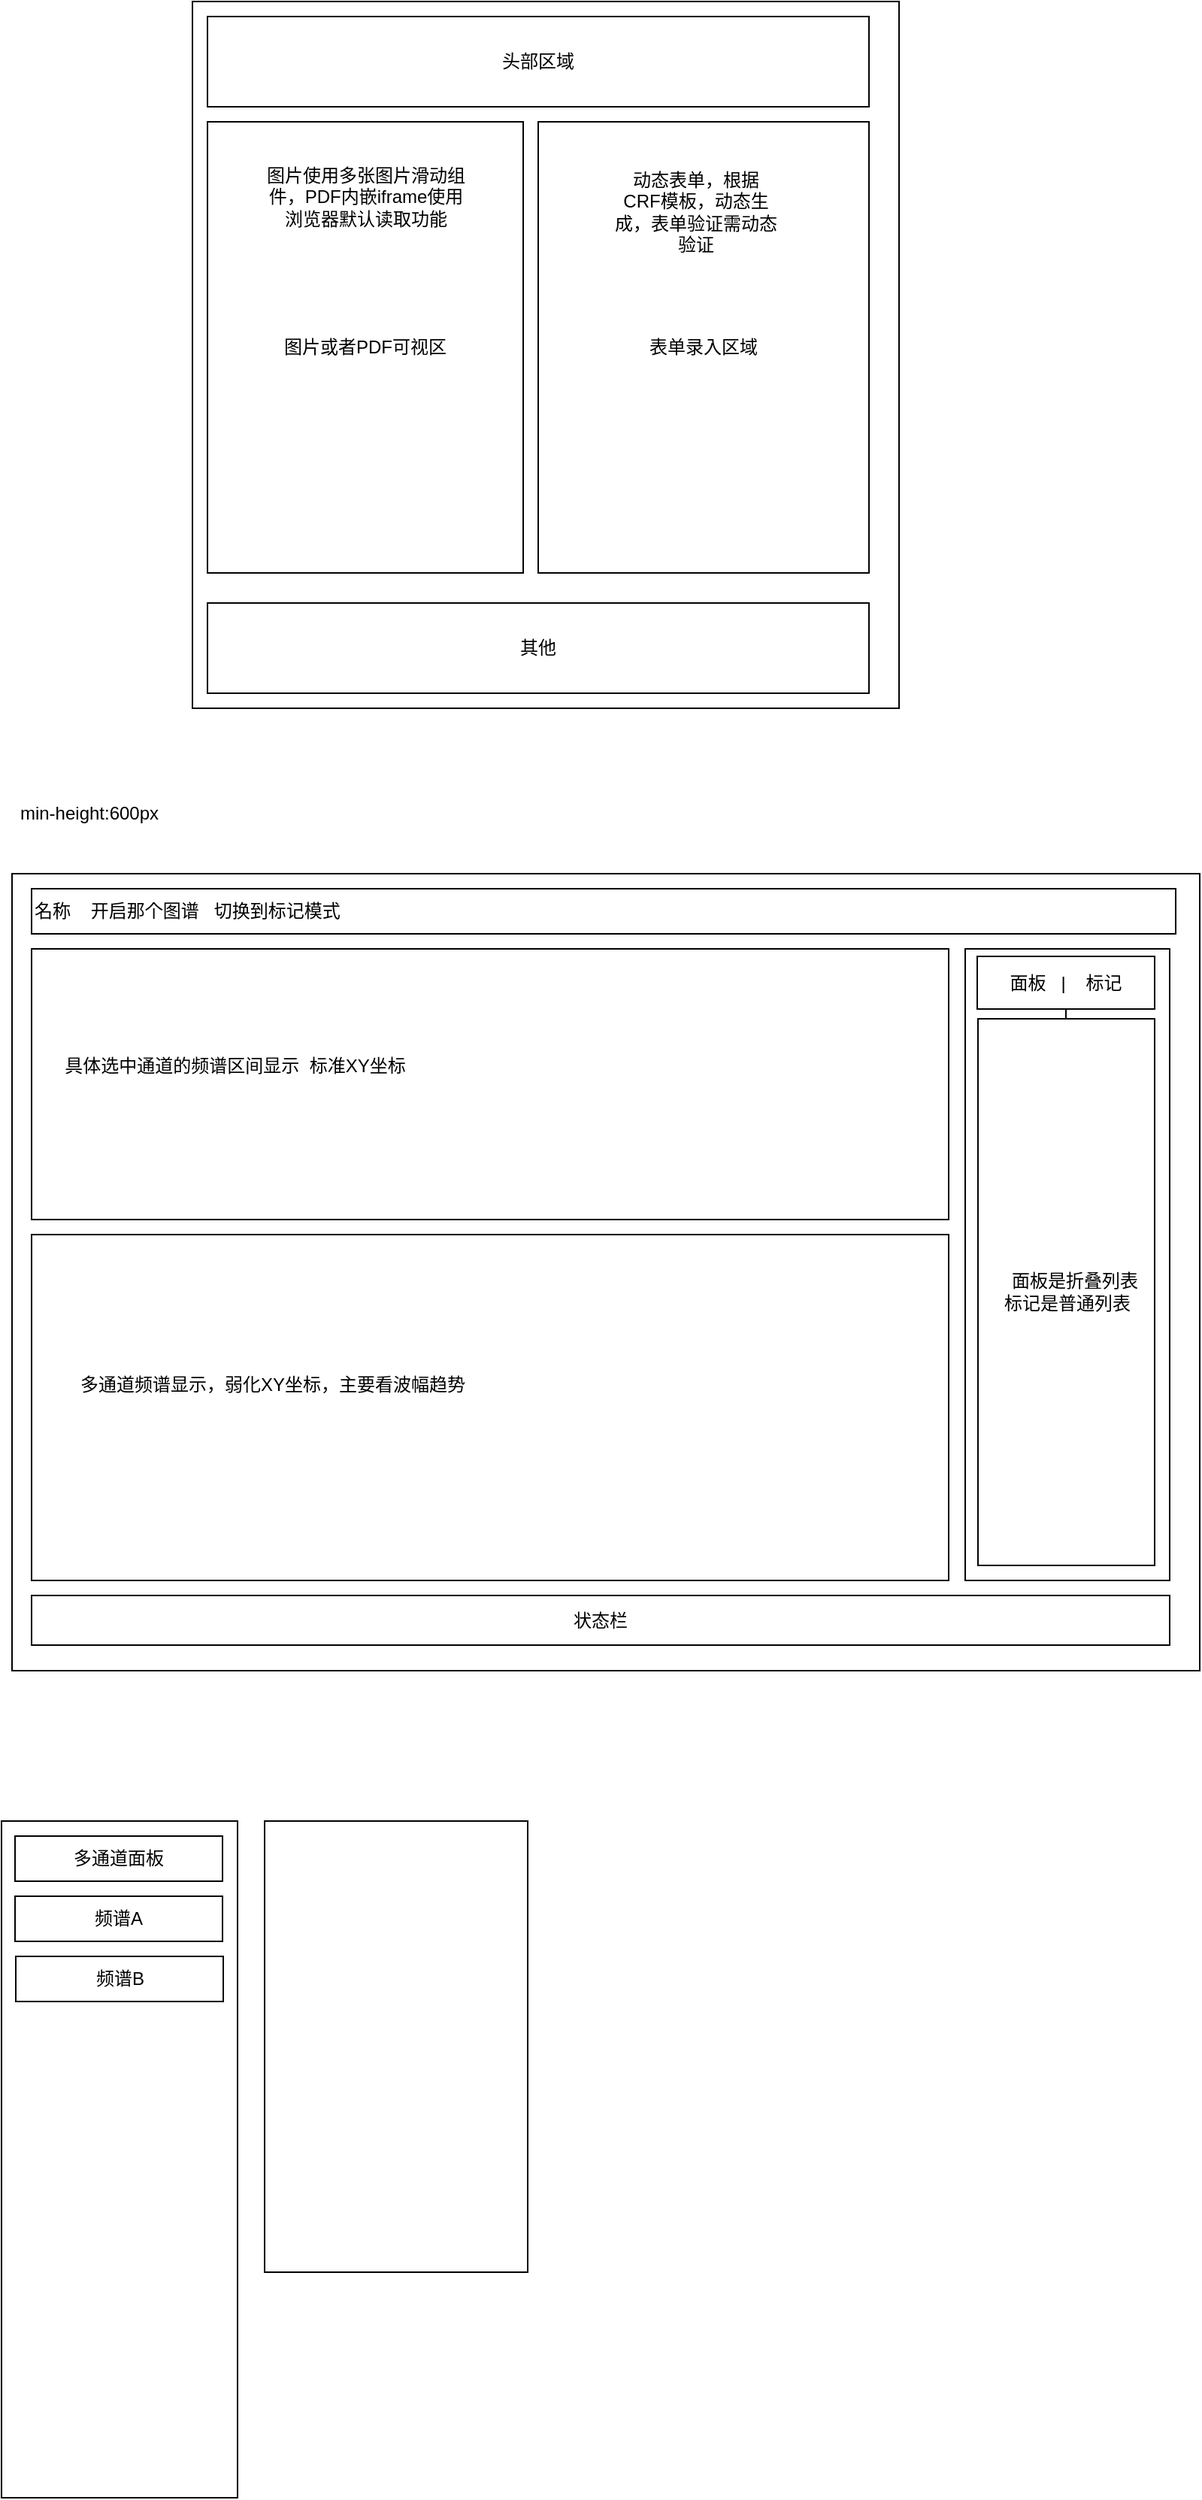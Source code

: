 <mxfile version="16.2.2" type="github">
  <diagram id="HXQpI8AFAVGygzaY-uvE" name="Page-1">
    <mxGraphModel dx="1422" dy="762" grid="1" gridSize="10" guides="1" tooltips="1" connect="1" arrows="1" fold="1" page="1" pageScale="1" pageWidth="827" pageHeight="1169" math="0" shadow="0">
      <root>
        <mxCell id="0" />
        <mxCell id="1" parent="0" />
        <mxCell id="dEXukqFfbBN_6zC94aLe-1" value="" style="whiteSpace=wrap;html=1;aspect=fixed;" parent="1" vertex="1">
          <mxGeometry x="140" y="10" width="470" height="470" as="geometry" />
        </mxCell>
        <mxCell id="dEXukqFfbBN_6zC94aLe-2" value="图片或者PDF可视区" style="rounded=0;whiteSpace=wrap;html=1;" parent="1" vertex="1">
          <mxGeometry x="150" y="90" width="210" height="300" as="geometry" />
        </mxCell>
        <mxCell id="dEXukqFfbBN_6zC94aLe-3" value="表单录入区域" style="rounded=0;whiteSpace=wrap;html=1;" parent="1" vertex="1">
          <mxGeometry x="370" y="90" width="220" height="300" as="geometry" />
        </mxCell>
        <mxCell id="dEXukqFfbBN_6zC94aLe-4" value="头部区域" style="rounded=0;whiteSpace=wrap;html=1;" parent="1" vertex="1">
          <mxGeometry x="150" y="20" width="440" height="60" as="geometry" />
        </mxCell>
        <mxCell id="dEXukqFfbBN_6zC94aLe-5" value="其他" style="rounded=0;whiteSpace=wrap;html=1;" parent="1" vertex="1">
          <mxGeometry x="150" y="410" width="440" height="60" as="geometry" />
        </mxCell>
        <mxCell id="dEXukqFfbBN_6zC94aLe-6" value="图片使用多张图片滑动组件，PDF内嵌iframe使用浏览器默认读取功能" style="text;html=1;strokeColor=none;fillColor=none;align=center;verticalAlign=middle;whiteSpace=wrap;rounded=0;" parent="1" vertex="1">
          <mxGeometry x="184.5" y="110" width="141" height="60" as="geometry" />
        </mxCell>
        <mxCell id="dEXukqFfbBN_6zC94aLe-7" value="动态表单，根据CRF模板，动态生成，表单验证需动态验证" style="text;html=1;strokeColor=none;fillColor=none;align=center;verticalAlign=middle;whiteSpace=wrap;rounded=0;" parent="1" vertex="1">
          <mxGeometry x="420" y="120" width="110" height="60" as="geometry" />
        </mxCell>
        <mxCell id="dEXukqFfbBN_6zC94aLe-10" value="" style="rounded=0;whiteSpace=wrap;html=1;" parent="1" vertex="1">
          <mxGeometry x="20" y="590" width="790" height="530" as="geometry" />
        </mxCell>
        <mxCell id="dEXukqFfbBN_6zC94aLe-11" value="" style="rounded=0;whiteSpace=wrap;html=1;" parent="1" vertex="1">
          <mxGeometry x="33" y="830" width="610" height="230" as="geometry" />
        </mxCell>
        <mxCell id="dEXukqFfbBN_6zC94aLe-12" value="多通道频谱显示，弱化XY坐标，主要看波幅趋势" style="text;html=1;strokeColor=none;fillColor=none;align=center;verticalAlign=middle;whiteSpace=wrap;rounded=0;" parent="1" vertex="1">
          <mxGeometry x="53" y="920" width="281" height="20" as="geometry" />
        </mxCell>
        <mxCell id="dEXukqFfbBN_6zC94aLe-15" value="" style="rounded=0;whiteSpace=wrap;html=1;" parent="1" vertex="1">
          <mxGeometry x="33" y="640" width="610" height="180" as="geometry" />
        </mxCell>
        <mxCell id="dEXukqFfbBN_6zC94aLe-18" value="具体选中通道的频谱区间显示&amp;nbsp; 标准XY坐标" style="text;html=1;strokeColor=none;fillColor=none;align=center;verticalAlign=middle;whiteSpace=wrap;rounded=0;" parent="1" vertex="1">
          <mxGeometry x="53" y="705" width="231" height="25" as="geometry" />
        </mxCell>
        <mxCell id="dEXukqFfbBN_6zC94aLe-21" value="名称&amp;nbsp; &amp;nbsp; 开启那个图谱&amp;nbsp; &amp;nbsp;切换到标记模式" style="rounded=0;whiteSpace=wrap;html=1;align=left;" parent="1" vertex="1">
          <mxGeometry x="33" y="600" width="761" height="30" as="geometry" />
        </mxCell>
        <mxCell id="VoeNjybom4H6XY1b6rgb-1" value="状态栏" style="rounded=0;whiteSpace=wrap;html=1;" vertex="1" parent="1">
          <mxGeometry x="33" y="1070" width="757" height="33" as="geometry" />
        </mxCell>
        <mxCell id="VoeNjybom4H6XY1b6rgb-2" value="" style="rounded=0;whiteSpace=wrap;html=1;" vertex="1" parent="1">
          <mxGeometry x="654" y="640" width="136" height="420" as="geometry" />
        </mxCell>
        <mxCell id="VoeNjybom4H6XY1b6rgb-3" value="min-height:600px" style="text;html=1;strokeColor=none;fillColor=none;align=center;verticalAlign=middle;whiteSpace=wrap;rounded=0;" vertex="1" parent="1">
          <mxGeometry x="13" y="530" width="117" height="40" as="geometry" />
        </mxCell>
        <mxCell id="VoeNjybom4H6XY1b6rgb-7" value="" style="edgeStyle=orthogonalEdgeStyle;rounded=0;orthogonalLoop=1;jettySize=auto;html=1;" edge="1" parent="1" source="VoeNjybom4H6XY1b6rgb-5" target="VoeNjybom4H6XY1b6rgb-6">
          <mxGeometry relative="1" as="geometry" />
        </mxCell>
        <mxCell id="VoeNjybom4H6XY1b6rgb-5" value="面板&amp;nbsp; &amp;nbsp;|&amp;nbsp; &amp;nbsp; 标记" style="rounded=0;whiteSpace=wrap;html=1;" vertex="1" parent="1">
          <mxGeometry x="662" y="645" width="118" height="35" as="geometry" />
        </mxCell>
        <mxCell id="VoeNjybom4H6XY1b6rgb-6" value="&amp;nbsp; &amp;nbsp;面板是折叠列表&lt;br&gt;标记是普通列表&lt;br&gt;" style="rounded=0;whiteSpace=wrap;html=1;" vertex="1" parent="1">
          <mxGeometry x="662.5" y="686.5" width="117.5" height="363.5" as="geometry" />
        </mxCell>
        <mxCell id="VoeNjybom4H6XY1b6rgb-8" value="" style="rounded=0;whiteSpace=wrap;html=1;" vertex="1" parent="1">
          <mxGeometry x="13" y="1220" width="157" height="450" as="geometry" />
        </mxCell>
        <mxCell id="VoeNjybom4H6XY1b6rgb-9" value="多通道面板" style="rounded=0;whiteSpace=wrap;html=1;" vertex="1" parent="1">
          <mxGeometry x="22" y="1230" width="138" height="30" as="geometry" />
        </mxCell>
        <mxCell id="VoeNjybom4H6XY1b6rgb-10" value="频谱A" style="rounded=0;whiteSpace=wrap;html=1;" vertex="1" parent="1">
          <mxGeometry x="22" y="1270" width="138" height="30" as="geometry" />
        </mxCell>
        <mxCell id="VoeNjybom4H6XY1b6rgb-11" value="频谱B" style="rounded=0;whiteSpace=wrap;html=1;" vertex="1" parent="1">
          <mxGeometry x="22.5" y="1310" width="138" height="30" as="geometry" />
        </mxCell>
        <mxCell id="VoeNjybom4H6XY1b6rgb-12" value="" style="rounded=0;whiteSpace=wrap;html=1;" vertex="1" parent="1">
          <mxGeometry x="188" y="1220" width="175" height="300" as="geometry" />
        </mxCell>
      </root>
    </mxGraphModel>
  </diagram>
</mxfile>
